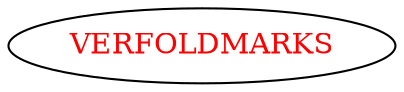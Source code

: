digraph dependencyGraph {
 concentrate=true;
 ranksep="2.0";
 rankdir="LR"; 
 splines="ortho";
"VERFOLDMARKS" [fontcolor="red"];
}